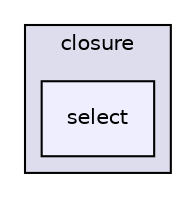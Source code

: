 digraph "libs/angular/angular-material-fileinput-master/bower_components/angular-material/modules/closure/select" {
  compound=true
  node [ fontsize="10", fontname="Helvetica"];
  edge [ labelfontsize="10", labelfontname="Helvetica"];
  subgraph clusterdir_9508a65cdb91278c0406c0d6c7b30c42 {
    graph [ bgcolor="#ddddee", pencolor="black", label="closure" fontname="Helvetica", fontsize="10", URL="dir_9508a65cdb91278c0406c0d6c7b30c42.html"]
  dir_6b954ce33150ea83d6080fd50e07288e [shape=box, label="select", style="filled", fillcolor="#eeeeff", pencolor="black", URL="dir_6b954ce33150ea83d6080fd50e07288e.html"];
  }
}
